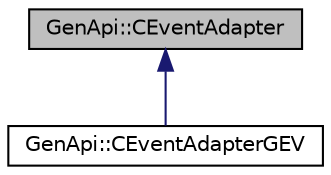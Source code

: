 digraph "GenApi::CEventAdapter"
{
  edge [fontname="Helvetica",fontsize="10",labelfontname="Helvetica",labelfontsize="10"];
  node [fontname="Helvetica",fontsize="10",shape=record];
  Node1 [label="GenApi::CEventAdapter",height=0.2,width=0.4,color="black", fillcolor="grey75", style="filled", fontcolor="black"];
  Node1 -> Node2 [dir="back",color="midnightblue",fontsize="10",style="solid",fontname="Helvetica"];
  Node2 [label="GenApi::CEventAdapterGEV",height=0.2,width=0.4,color="black", fillcolor="white", style="filled",URL="$class_gen_api_1_1_c_event_adapter_g_e_v.html",tooltip="Connects a GigE Event to a node map. "];
}
